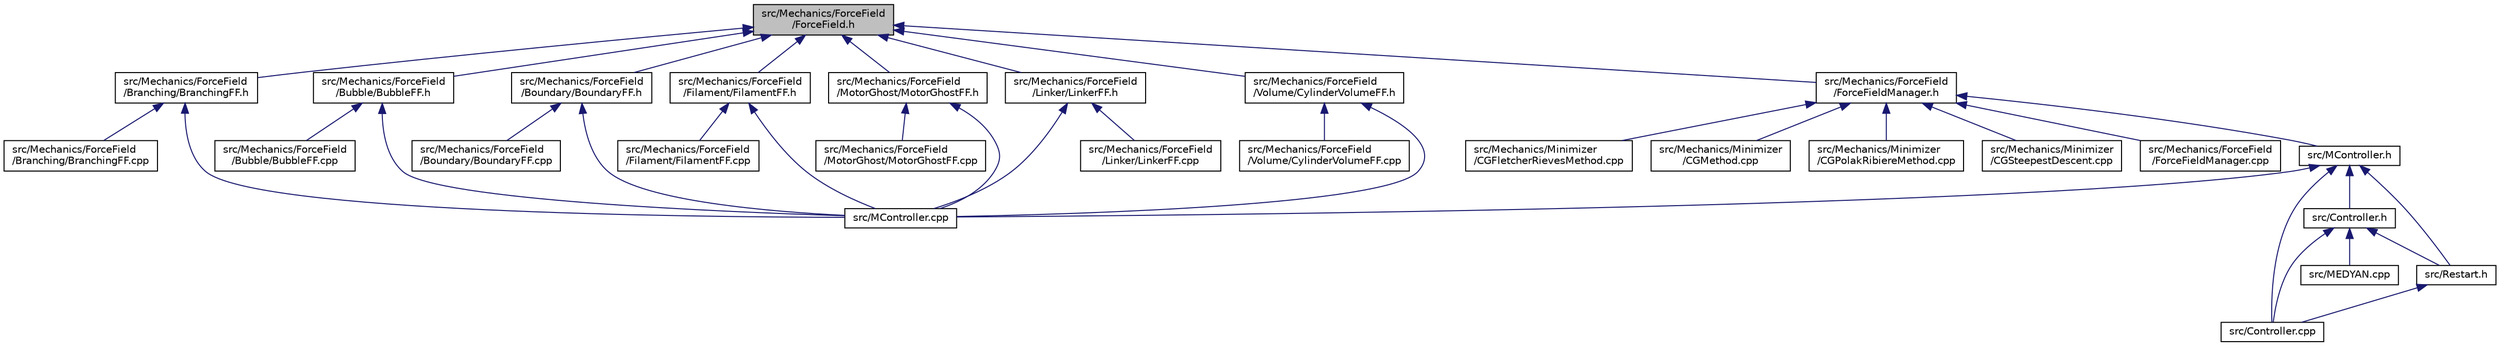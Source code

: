 digraph "src/Mechanics/ForceField/ForceField.h"
{
 // INTERACTIVE_SVG=YES
  edge [fontname="Helvetica",fontsize="10",labelfontname="Helvetica",labelfontsize="10"];
  node [fontname="Helvetica",fontsize="10",shape=record];
  Node12 [label="src/Mechanics/ForceField\l/ForceField.h",height=0.2,width=0.4,color="black", fillcolor="grey75", style="filled", fontcolor="black"];
  Node12 -> Node13 [dir="back",color="midnightblue",fontsize="10",style="solid",fontname="Helvetica"];
  Node13 [label="src/Mechanics/ForceField\l/Boundary/BoundaryFF.h",height=0.2,width=0.4,color="black", fillcolor="white", style="filled",URL="$BoundaryFF_8h.html"];
  Node13 -> Node14 [dir="back",color="midnightblue",fontsize="10",style="solid",fontname="Helvetica"];
  Node14 [label="src/MController.cpp",height=0.2,width=0.4,color="black", fillcolor="white", style="filled",URL="$MController_8cpp.html"];
  Node13 -> Node15 [dir="back",color="midnightblue",fontsize="10",style="solid",fontname="Helvetica"];
  Node15 [label="src/Mechanics/ForceField\l/Boundary/BoundaryFF.cpp",height=0.2,width=0.4,color="black", fillcolor="white", style="filled",URL="$BoundaryFF_8cpp.html"];
  Node12 -> Node16 [dir="back",color="midnightblue",fontsize="10",style="solid",fontname="Helvetica"];
  Node16 [label="src/Mechanics/ForceField\l/Branching/BranchingFF.h",height=0.2,width=0.4,color="black", fillcolor="white", style="filled",URL="$BranchingFF_8h.html"];
  Node16 -> Node14 [dir="back",color="midnightblue",fontsize="10",style="solid",fontname="Helvetica"];
  Node16 -> Node17 [dir="back",color="midnightblue",fontsize="10",style="solid",fontname="Helvetica"];
  Node17 [label="src/Mechanics/ForceField\l/Branching/BranchingFF.cpp",height=0.2,width=0.4,color="black", fillcolor="white", style="filled",URL="$BranchingFF_8cpp.html"];
  Node12 -> Node18 [dir="back",color="midnightblue",fontsize="10",style="solid",fontname="Helvetica"];
  Node18 [label="src/Mechanics/ForceField\l/Bubble/BubbleFF.h",height=0.2,width=0.4,color="black", fillcolor="white", style="filled",URL="$BubbleFF_8h.html"];
  Node18 -> Node14 [dir="back",color="midnightblue",fontsize="10",style="solid",fontname="Helvetica"];
  Node18 -> Node19 [dir="back",color="midnightblue",fontsize="10",style="solid",fontname="Helvetica"];
  Node19 [label="src/Mechanics/ForceField\l/Bubble/BubbleFF.cpp",height=0.2,width=0.4,color="black", fillcolor="white", style="filled",URL="$BubbleFF_8cpp.html"];
  Node12 -> Node20 [dir="back",color="midnightblue",fontsize="10",style="solid",fontname="Helvetica"];
  Node20 [label="src/Mechanics/ForceField\l/Filament/FilamentFF.h",height=0.2,width=0.4,color="black", fillcolor="white", style="filled",URL="$FilamentFF_8h.html"];
  Node20 -> Node14 [dir="back",color="midnightblue",fontsize="10",style="solid",fontname="Helvetica"];
  Node20 -> Node21 [dir="back",color="midnightblue",fontsize="10",style="solid",fontname="Helvetica"];
  Node21 [label="src/Mechanics/ForceField\l/Filament/FilamentFF.cpp",height=0.2,width=0.4,color="black", fillcolor="white", style="filled",URL="$FilamentFF_8cpp.html"];
  Node12 -> Node22 [dir="back",color="midnightblue",fontsize="10",style="solid",fontname="Helvetica"];
  Node22 [label="src/Mechanics/ForceField\l/ForceFieldManager.h",height=0.2,width=0.4,color="black", fillcolor="white", style="filled",URL="$ForceFieldManager_8h.html"];
  Node22 -> Node23 [dir="back",color="midnightblue",fontsize="10",style="solid",fontname="Helvetica"];
  Node23 [label="src/MController.h",height=0.2,width=0.4,color="black", fillcolor="white", style="filled",URL="$MController_8h.html"];
  Node23 -> Node24 [dir="back",color="midnightblue",fontsize="10",style="solid",fontname="Helvetica"];
  Node24 [label="src/Controller.h",height=0.2,width=0.4,color="black", fillcolor="white", style="filled",URL="$Controller_8h.html"];
  Node24 -> Node25 [dir="back",color="midnightblue",fontsize="10",style="solid",fontname="Helvetica"];
  Node25 [label="src/Controller.cpp",height=0.2,width=0.4,color="black", fillcolor="white", style="filled",URL="$Controller_8cpp.html"];
  Node24 -> Node26 [dir="back",color="midnightblue",fontsize="10",style="solid",fontname="Helvetica"];
  Node26 [label="src/Restart.h",height=0.2,width=0.4,color="black", fillcolor="white", style="filled",URL="$Restart_8h.html"];
  Node26 -> Node25 [dir="back",color="midnightblue",fontsize="10",style="solid",fontname="Helvetica"];
  Node24 -> Node27 [dir="back",color="midnightblue",fontsize="10",style="solid",fontname="Helvetica"];
  Node27 [label="src/MEDYAN.cpp",height=0.2,width=0.4,color="black", fillcolor="white", style="filled",URL="$MEDYAN_8cpp.html"];
  Node23 -> Node25 [dir="back",color="midnightblue",fontsize="10",style="solid",fontname="Helvetica"];
  Node23 -> Node26 [dir="back",color="midnightblue",fontsize="10",style="solid",fontname="Helvetica"];
  Node23 -> Node14 [dir="back",color="midnightblue",fontsize="10",style="solid",fontname="Helvetica"];
  Node22 -> Node28 [dir="back",color="midnightblue",fontsize="10",style="solid",fontname="Helvetica"];
  Node28 [label="src/Mechanics/ForceField\l/ForceFieldManager.cpp",height=0.2,width=0.4,color="black", fillcolor="white", style="filled",URL="$ForceFieldManager_8cpp.html"];
  Node22 -> Node29 [dir="back",color="midnightblue",fontsize="10",style="solid",fontname="Helvetica"];
  Node29 [label="src/Mechanics/Minimizer\l/CGFletcherRievesMethod.cpp",height=0.2,width=0.4,color="black", fillcolor="white", style="filled",URL="$CGFletcherRievesMethod_8cpp.html"];
  Node22 -> Node30 [dir="back",color="midnightblue",fontsize="10",style="solid",fontname="Helvetica"];
  Node30 [label="src/Mechanics/Minimizer\l/CGMethod.cpp",height=0.2,width=0.4,color="black", fillcolor="white", style="filled",URL="$CGMethod_8cpp.html"];
  Node22 -> Node31 [dir="back",color="midnightblue",fontsize="10",style="solid",fontname="Helvetica"];
  Node31 [label="src/Mechanics/Minimizer\l/CGPolakRibiereMethod.cpp",height=0.2,width=0.4,color="black", fillcolor="white", style="filled",URL="$CGPolakRibiereMethod_8cpp.html"];
  Node22 -> Node32 [dir="back",color="midnightblue",fontsize="10",style="solid",fontname="Helvetica"];
  Node32 [label="src/Mechanics/Minimizer\l/CGSteepestDescent.cpp",height=0.2,width=0.4,color="black", fillcolor="white", style="filled",URL="$CGSteepestDescent_8cpp.html"];
  Node12 -> Node33 [dir="back",color="midnightblue",fontsize="10",style="solid",fontname="Helvetica"];
  Node33 [label="src/Mechanics/ForceField\l/Linker/LinkerFF.h",height=0.2,width=0.4,color="black", fillcolor="white", style="filled",URL="$LinkerFF_8h.html"];
  Node33 -> Node14 [dir="back",color="midnightblue",fontsize="10",style="solid",fontname="Helvetica"];
  Node33 -> Node34 [dir="back",color="midnightblue",fontsize="10",style="solid",fontname="Helvetica"];
  Node34 [label="src/Mechanics/ForceField\l/Linker/LinkerFF.cpp",height=0.2,width=0.4,color="black", fillcolor="white", style="filled",URL="$LinkerFF_8cpp.html"];
  Node12 -> Node35 [dir="back",color="midnightblue",fontsize="10",style="solid",fontname="Helvetica"];
  Node35 [label="src/Mechanics/ForceField\l/MotorGhost/MotorGhostFF.h",height=0.2,width=0.4,color="black", fillcolor="white", style="filled",URL="$MotorGhostFF_8h.html"];
  Node35 -> Node14 [dir="back",color="midnightblue",fontsize="10",style="solid",fontname="Helvetica"];
  Node35 -> Node36 [dir="back",color="midnightblue",fontsize="10",style="solid",fontname="Helvetica"];
  Node36 [label="src/Mechanics/ForceField\l/MotorGhost/MotorGhostFF.cpp",height=0.2,width=0.4,color="black", fillcolor="white", style="filled",URL="$MotorGhostFF_8cpp.html"];
  Node12 -> Node37 [dir="back",color="midnightblue",fontsize="10",style="solid",fontname="Helvetica"];
  Node37 [label="src/Mechanics/ForceField\l/Volume/CylinderVolumeFF.h",height=0.2,width=0.4,color="black", fillcolor="white", style="filled",URL="$CylinderVolumeFF_8h.html"];
  Node37 -> Node14 [dir="back",color="midnightblue",fontsize="10",style="solid",fontname="Helvetica"];
  Node37 -> Node38 [dir="back",color="midnightblue",fontsize="10",style="solid",fontname="Helvetica"];
  Node38 [label="src/Mechanics/ForceField\l/Volume/CylinderVolumeFF.cpp",height=0.2,width=0.4,color="black", fillcolor="white", style="filled",URL="$CylinderVolumeFF_8cpp.html"];
}

